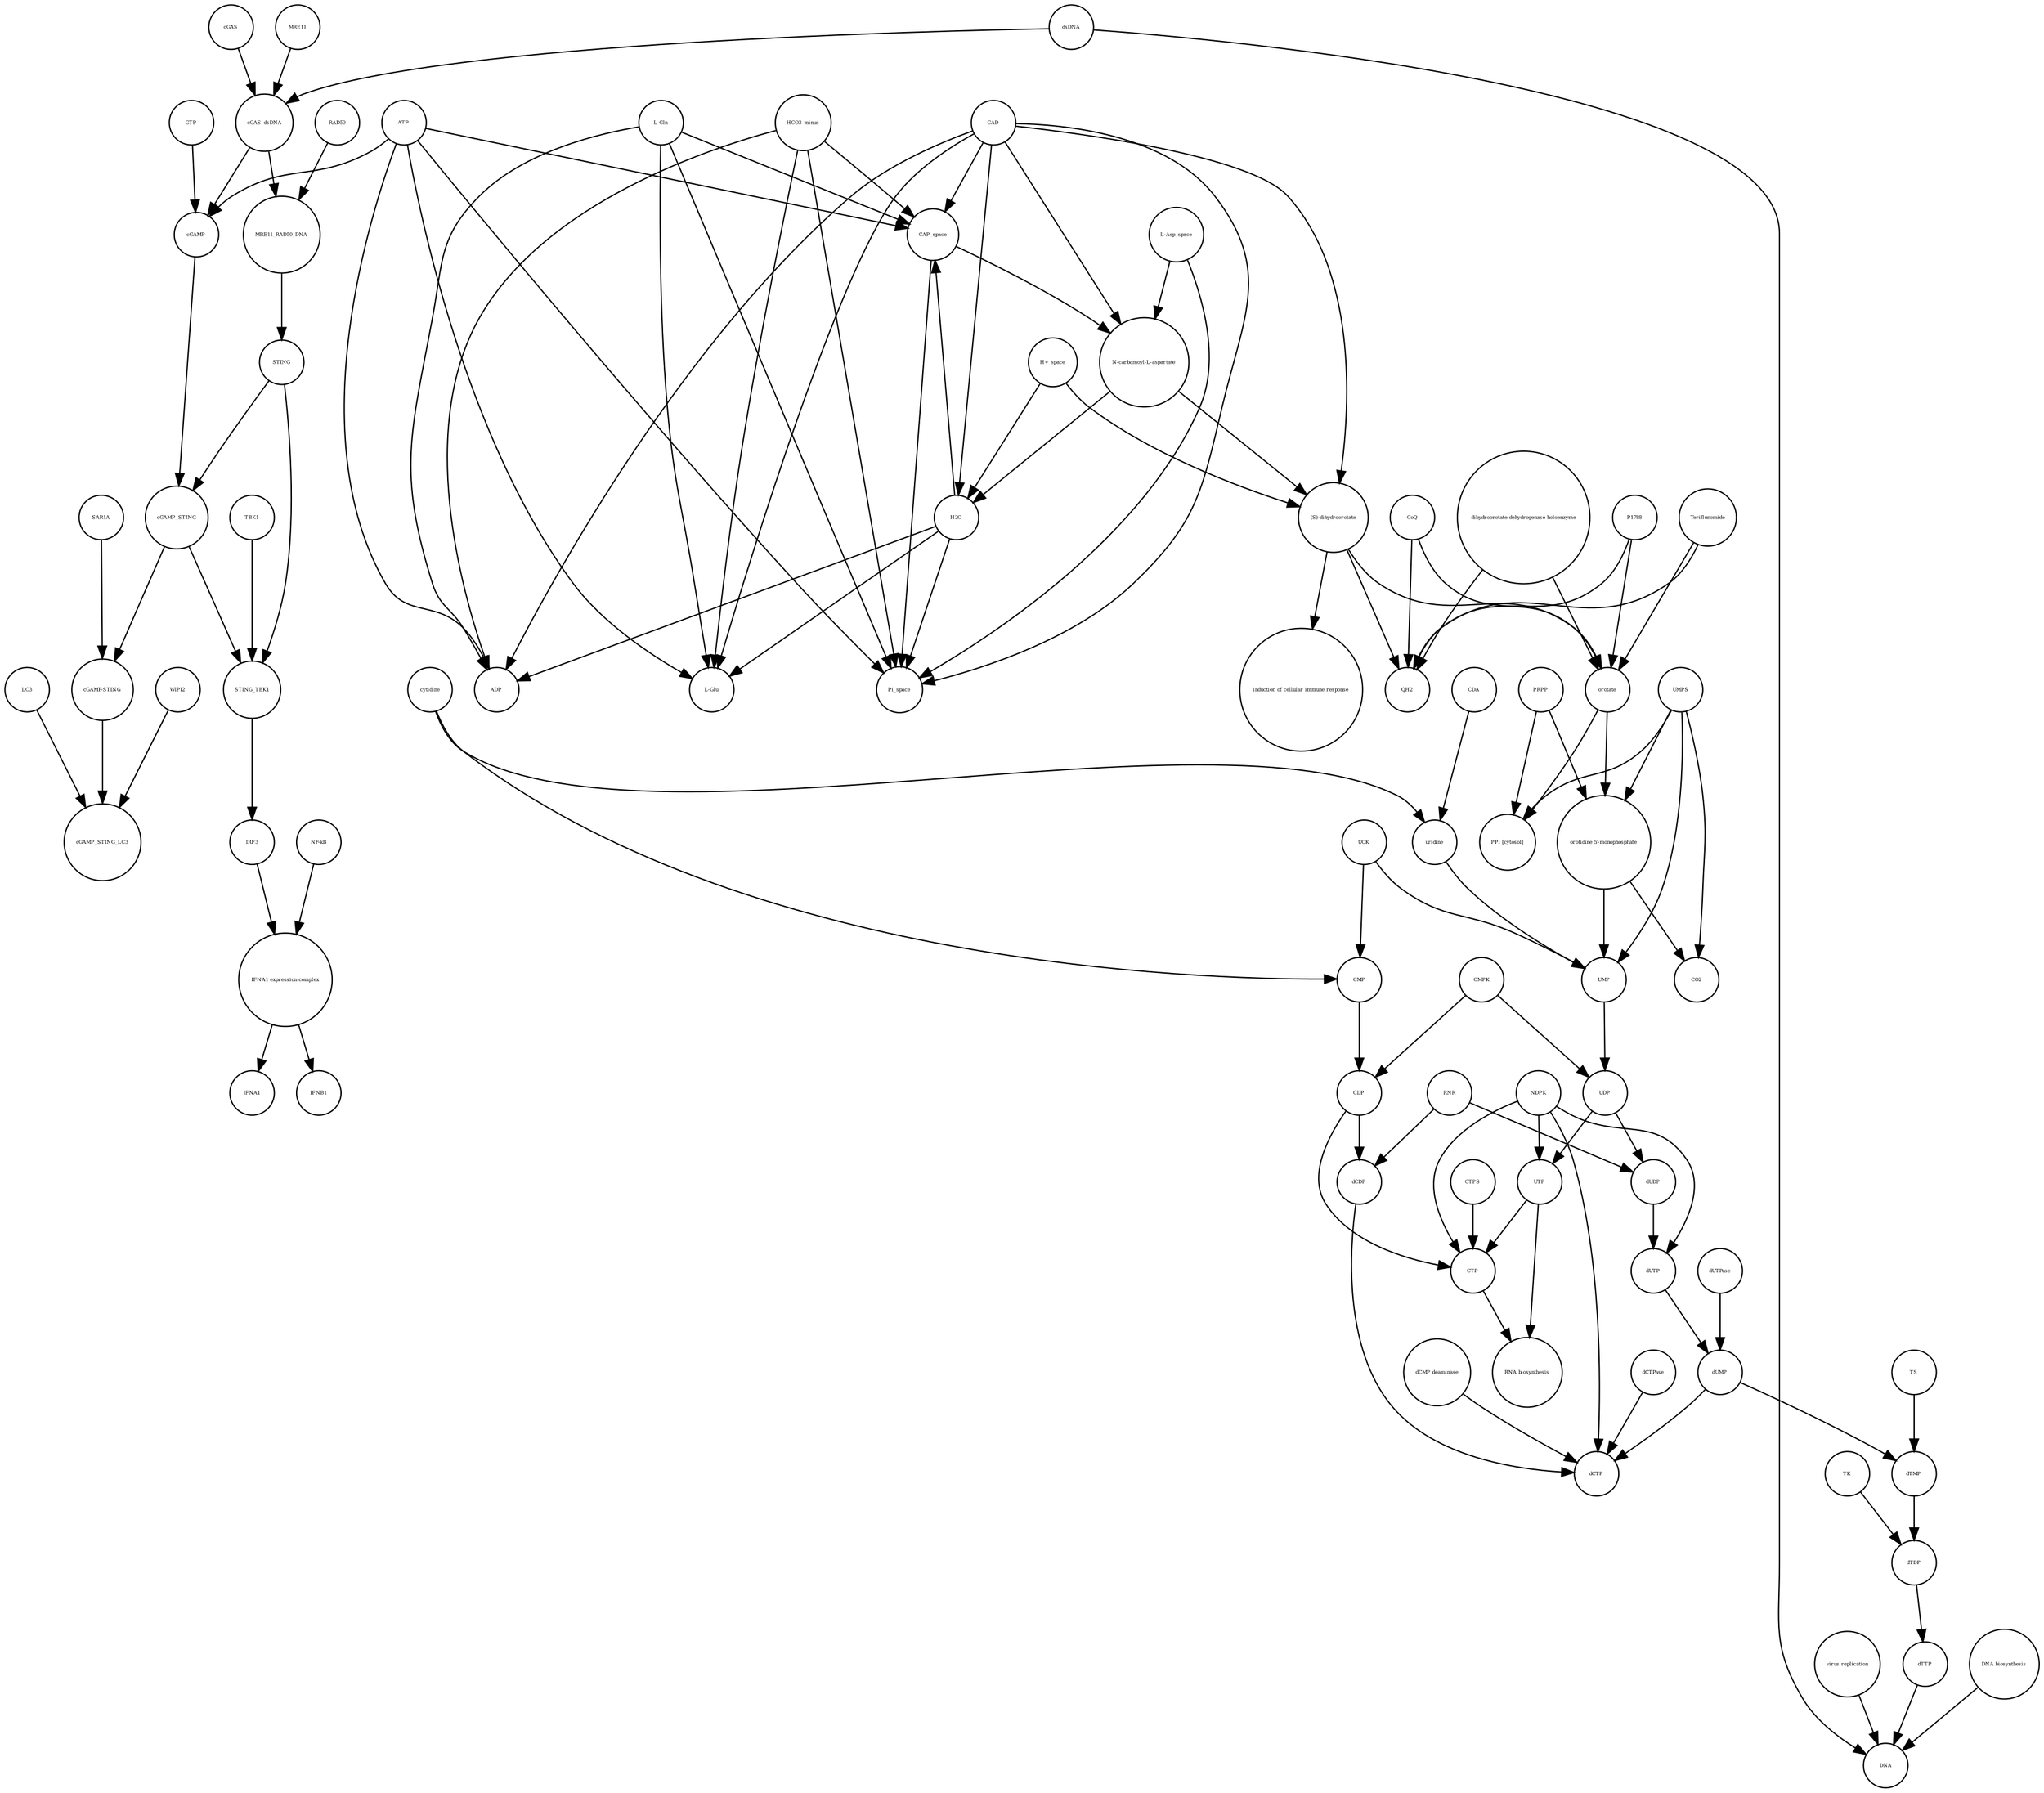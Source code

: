 strict digraph  {
UTP [annotation="", bipartite=0, cls="simple chemical", fontsize=4, label=UTP, shape=circle];
"RNA biosynthesis" [annotation="urn_miriam_obo.go_GO%3A0032774", bipartite=0, cls=phenotype, fontsize=4, label="RNA biosynthesis", shape=circle];
CTP [annotation="", bipartite=0, cls="simple chemical", fontsize=4, label=CTP, shape=circle];
"(S)-dihydroorotate" [annotation="", bipartite=0, cls="simple chemical", fontsize=4, label="(S)-dihydroorotate", shape=circle];
"induction of cellular immune response" [annotation="", bipartite=0, cls=phenotype, fontsize=4, label="induction of cellular immune response", shape=circle];
ADP [annotation="", bipartite=0, cls="simple chemical", fontsize=4, label=ADP, shape=circle];
UCK [annotation="", bipartite=0, cls=macromolecule, fontsize=4, label=UCK, shape=circle];
dTDP [annotation="", bipartite=0, cls="simple chemical", fontsize=4, label=dTDP, shape=circle];
UDP [annotation="", bipartite=0, cls="simple chemical", fontsize=4, label=UDP, shape=circle];
dCTPase [annotation="", bipartite=0, cls=macromolecule, fontsize=4, label=dCTPase, shape=circle];
MRE11 [annotation="", bipartite=0, cls="macromolecule multimer", fontsize=4, label=MRE11, shape=circle];
cGAMP [annotation="", bipartite=0, cls="simple chemical", fontsize=4, label=cGAMP, shape=circle];
SAR1A [annotation="", bipartite=0, cls=macromolecule, fontsize=4, label=SAR1A, shape=circle];
"L-Glu" [annotation="", bipartite=0, cls="simple chemical", fontsize=4, label="L-Glu", shape=circle];
P1788 [annotation="", bipartite=0, cls="simple chemical", fontsize=4, label=P1788, shape=circle];
"virus replication" [annotation="", bipartite=0, cls=phenotype, fontsize=4, label="virus replication", shape=circle];
Pi_space [annotation="", bipartite=0, cls="simple chemical", fontsize=4, label=Pi_space, shape=circle];
CO2 [annotation="", bipartite=0, cls="simple chemical", fontsize=4, label=CO2, shape=circle];
dCDP [annotation="", bipartite=0, cls="simple chemical", fontsize=4, label=dCDP, shape=circle];
CMP [annotation="", bipartite=0, cls="simple chemical", fontsize=4, label=CMP, shape=circle];
CTPS [annotation="", bipartite=0, cls=macromolecule, fontsize=4, label=CTPS, shape=circle];
IFNB1 [annotation="", bipartite=0, cls="nucleic acid feature", fontsize=4, label=IFNB1, shape=circle];
PRPP [annotation="", bipartite=0, cls="simple chemical", fontsize=4, label=PRPP, shape=circle];
dUDP [annotation="", bipartite=0, cls="simple chemical", fontsize=4, label=dUDP, shape=circle];
dUTPase [annotation="", bipartite=0, cls=macromolecule, fontsize=4, label=dUTPase, shape=circle];
STING [annotation="", bipartite=0, cls="macromolecule multimer", fontsize=4, label=STING, shape=circle];
H2O [annotation="", bipartite=0, cls="simple chemical", fontsize=4, label=H2O, shape=circle];
CDP [annotation="", bipartite=0, cls="simple chemical", fontsize=4, label=CDP, shape=circle];
"cGAMP-STING" [annotation="", bipartite=0, cls=complex, fontsize=4, label="cGAMP-STING", shape=circle];
dsDNA [annotation="", bipartite=0, cls="simple chemical", fontsize=4, label=dsDNA, shape=circle];
IRF3 [annotation="", bipartite=0, cls="macromolecule multimer", fontsize=4, label=IRF3, shape=circle];
Teriflunomide [annotation="", bipartite=0, cls="simple chemical", fontsize=4, label=Teriflunomide, shape=circle];
CMPK [annotation="", bipartite=0, cls=macromolecule, fontsize=4, label=CMPK, shape=circle];
CoQ [annotation="", bipartite=0, cls="simple chemical", fontsize=4, label=CoQ, shape=circle];
UMPS [annotation="", bipartite=0, cls="macromolecule multimer", fontsize=4, label=UMPS, shape=circle];
TS [annotation="", bipartite=0, cls=macromolecule, fontsize=4, label=TS, shape=circle];
dUTP [annotation="", bipartite=0, cls="simple chemical", fontsize=4, label=dUTP, shape=circle];
cytidine [annotation="", bipartite=0, cls="simple chemical", fontsize=4, label=cytidine, shape=circle];
WIPI2 [annotation="", bipartite=0, cls=macromolecule, fontsize=4, label=WIPI2, shape=circle];
CDA [annotation="", bipartite=0, cls=macromolecule, fontsize=4, label=CDA, shape=circle];
cGAS [annotation="", bipartite=0, cls=macromolecule, fontsize=4, label=cGAS, shape=circle];
dCTP [annotation="", bipartite=0, cls="simple chemical", fontsize=4, label=dCTP, shape=circle];
LC3 [annotation="", bipartite=0, cls=macromolecule, fontsize=4, label=LC3, shape=circle];
TBK1 [annotation="", bipartite=0, cls=macromolecule, fontsize=4, label=TBK1, shape=circle];
"NF-kB" [annotation="", bipartite=0, cls=complex, fontsize=4, label="NF-kB", shape=circle];
QH2 [annotation="", bipartite=0, cls="simple chemical", fontsize=4, label=QH2, shape=circle];
dTMP [annotation="", bipartite=0, cls="simple chemical", fontsize=4, label=dTMP, shape=circle];
uridine [annotation="", bipartite=0, cls="simple chemical", fontsize=4, label=uridine, shape=circle];
GTP [annotation="", bipartite=0, cls="simple chemical", fontsize=4, label=GTP, shape=circle];
cGAMP_STING_LC3 [annotation="", bipartite=0, cls=complex, fontsize=4, label=cGAMP_STING_LC3, shape=circle];
UMP [annotation="", bipartite=0, cls="simple chemical", fontsize=4, label=UMP, shape=circle];
ATP [annotation="", bipartite=0, cls="simple chemical", fontsize=4, label=ATP, shape=circle];
"N-carbamoyl-L-aspartate" [annotation="", bipartite=0, cls="simple chemical", fontsize=4, label="N-carbamoyl-L-aspartate", shape=circle];
orotate [annotation="", bipartite=0, cls="simple chemical", fontsize=4, label=orotate, shape=circle];
"DNA biosynthesis" [annotation="urn_miriam_obo.go_GO%3A0071897", bipartite=0, cls=phenotype, fontsize=4, label="DNA biosynthesis", shape=circle];
"orotidine 5'-monophosphate" [annotation="", bipartite=0, cls="simple chemical", fontsize=4, label="orotidine 5'-monophosphate", shape=circle];
STING_TBK1 [annotation="", bipartite=0, cls=complex, fontsize=4, label=STING_TBK1, shape=circle];
CAP_space [annotation="", bipartite=0, cls="simple chemical", fontsize=4, label=CAP_space, shape=circle];
NDPK [annotation="", bipartite=0, cls=macromolecule, fontsize=4, label=NDPK, shape=circle];
"dihydroorotate dehydrogenase holoenzyme" [annotation="", bipartite=0, cls="simple chemical", fontsize=4, label="dihydroorotate dehydrogenase holoenzyme", shape=circle];
HCO3_minus [annotation="", bipartite=0, cls="simple chemical", fontsize=4, label=HCO3_minus, shape=circle];
RNR [annotation="", bipartite=0, cls=macromolecule, fontsize=4, label=RNR, shape=circle];
cGAS_dsDNA [annotation="", bipartite=0, cls=complex, fontsize=4, label=cGAS_dsDNA, shape=circle];
TK [annotation="", bipartite=0, cls=macromolecule, fontsize=4, label=TK, shape=circle];
"IFNA1 expression complex" [annotation="", bipartite=0, cls=complex, fontsize=4, label="IFNA1 expression complex", shape=circle];
DNA [annotation="", bipartite=0, cls="nucleic acid feature", fontsize=4, label=DNA, shape=circle];
"L-Asp_space" [annotation="", bipartite=0, cls="simple chemical", fontsize=4, label="L-Asp_space", shape=circle];
CAD [annotation="", bipartite=0, cls=macromolecule, fontsize=4, label=CAD, shape=circle];
dTTP [annotation="", bipartite=0, cls="simple chemical", fontsize=4, label=dTTP, shape=circle];
"PPi [cytosol]" [annotation="", bipartite=0, cls="simple chemical", fontsize=4, label="PPi [cytosol]", shape=circle];
RAD50 [annotation="", bipartite=0, cls="macromolecule multimer", fontsize=4, label=RAD50, shape=circle];
MRE11_RAD50_DNA [annotation="", bipartite=0, cls=complex, fontsize=4, label=MRE11_RAD50_DNA, shape=circle];
IFNA1 [annotation="", bipartite=0, cls="nucleic acid feature", fontsize=4, label=IFNA1, shape=circle];
"H+_space" [annotation="", bipartite=0, cls="simple chemical", fontsize=4, label="H+_space", shape=circle];
dUMP [annotation="", bipartite=0, cls="simple chemical", fontsize=4, label=dUMP, shape=circle];
"dCMP deaminase" [annotation="", bipartite=0, cls=macromolecule, fontsize=4, label="dCMP deaminase", shape=circle];
"L-Gln" [annotation="", bipartite=0, cls="simple chemical", fontsize=4, label="L-Gln", shape=circle];
cGAMP_STING [annotation="", bipartite=0, cls=complex, fontsize=4, label=cGAMP_STING, shape=circle];
UTP -> "RNA biosynthesis"  [annotation="", interaction_type="necessary stimulation"];
UTP -> CTP  [annotation="", interaction_type=production];
CTP -> "RNA biosynthesis"  [annotation="", interaction_type="necessary stimulation"];
"(S)-dihydroorotate" -> "induction of cellular immune response"  [annotation="", interaction_type="necessary stimulation"];
"(S)-dihydroorotate" -> orotate  [annotation="", interaction_type=production];
"(S)-dihydroorotate" -> QH2  [annotation="", interaction_type=production];
UCK -> CMP  [annotation="", interaction_type=catalysis];
UCK -> UMP  [annotation="", interaction_type=catalysis];
dTDP -> dTTP  [annotation="", interaction_type=production];
UDP -> dUDP  [annotation="", interaction_type=production];
UDP -> UTP  [annotation="", interaction_type=production];
dCTPase -> dCTP  [annotation="", interaction_type=catalysis];
MRE11 -> cGAS_dsDNA  [annotation="", interaction_type=production];
cGAMP -> cGAMP_STING  [annotation="", interaction_type=production];
SAR1A -> "cGAMP-STING"  [annotation="", interaction_type=catalysis];
P1788 -> orotate  [annotation=urn_miriam_reactome_REACT_1698, interaction_type=inhibition];
P1788 -> QH2  [annotation=urn_miriam_reactome_REACT_1698, interaction_type=inhibition];
"virus replication" -> DNA  [annotation="", interaction_type=inhibition];
dCDP -> dCTP  [annotation="", interaction_type=production];
CMP -> CDP  [annotation="", interaction_type=production];
CTPS -> CTP  [annotation="", interaction_type=catalysis];
PRPP -> "orotidine 5'-monophosphate"  [annotation="", interaction_type=production];
PRPP -> "PPi [cytosol]"  [annotation="", interaction_type=production];
dUDP -> dUTP  [annotation="", interaction_type=production];
dUTPase -> dUMP  [annotation="", interaction_type=catalysis];
STING -> cGAMP_STING  [annotation="", interaction_type=production];
STING -> STING_TBK1  [annotation="", interaction_type=production];
H2O -> CAP_space  [annotation="", interaction_type=production];
H2O -> Pi_space  [annotation="", interaction_type=production];
H2O -> ADP  [annotation="", interaction_type=production];
H2O -> "L-Glu"  [annotation="", interaction_type=production];
CDP -> dCDP  [annotation="", interaction_type=production];
CDP -> CTP  [annotation="", interaction_type=production];
"cGAMP-STING" -> cGAMP_STING_LC3  [annotation="", interaction_type=production];
dsDNA -> cGAS_dsDNA  [annotation="", interaction_type=production];
dsDNA -> DNA  [annotation="", interaction_type=production];
IRF3 -> "IFNA1 expression complex"  [annotation="", interaction_type=production];
Teriflunomide -> orotate  [annotation=urn_miriam_reactome_REACT_1698, interaction_type=inhibition];
Teriflunomide -> QH2  [annotation=urn_miriam_reactome_REACT_1698, interaction_type=inhibition];
CMPK -> CDP  [annotation="", interaction_type=catalysis];
CMPK -> UDP  [annotation="", interaction_type=catalysis];
CoQ -> orotate  [annotation="", interaction_type=production];
CoQ -> QH2  [annotation="", interaction_type=production];
UMPS -> "orotidine 5'-monophosphate"  [annotation=urn_miriam_reactome_REACT_1698, interaction_type=catalysis];
UMPS -> "PPi [cytosol]"  [annotation=urn_miriam_reactome_REACT_1698, interaction_type=catalysis];
UMPS -> UMP  [annotation=urn_miriam_reactome_REACT_1698, interaction_type=catalysis];
UMPS -> CO2  [annotation=urn_miriam_reactome_REACT_1698, interaction_type=catalysis];
TS -> dTMP  [annotation="", interaction_type=catalysis];
dUTP -> dUMP  [annotation="", interaction_type=production];
cytidine -> uridine  [annotation="", interaction_type=production];
cytidine -> CMP  [annotation="", interaction_type=production];
WIPI2 -> cGAMP_STING_LC3  [annotation="", interaction_type=catalysis];
CDA -> uridine  [annotation="", interaction_type=catalysis];
cGAS -> cGAS_dsDNA  [annotation="", interaction_type=production];
LC3 -> cGAMP_STING_LC3  [annotation="", interaction_type=production];
TBK1 -> STING_TBK1  [annotation="", interaction_type=production];
"NF-kB" -> "IFNA1 expression complex"  [annotation="", interaction_type=production];
dTMP -> dTDP  [annotation="", interaction_type=production];
uridine -> UMP  [annotation="", interaction_type=production];
GTP -> cGAMP  [annotation="", interaction_type=production];
UMP -> UDP  [annotation="", interaction_type=production];
ATP -> ADP  [annotation="", interaction_type=production];
ATP -> "L-Glu"  [annotation="", interaction_type=production];
ATP -> Pi_space  [annotation="", interaction_type=production];
ATP -> CAP_space  [annotation="", interaction_type=production];
ATP -> cGAMP  [annotation="", interaction_type=production];
"N-carbamoyl-L-aspartate" -> H2O  [annotation="", interaction_type=production];
"N-carbamoyl-L-aspartate" -> "(S)-dihydroorotate"  [annotation="", interaction_type=production];
orotate -> "orotidine 5'-monophosphate"  [annotation="", interaction_type=production];
orotate -> "PPi [cytosol]"  [annotation="", interaction_type=production];
"DNA biosynthesis" -> DNA  [annotation="", interaction_type=catalysis];
"orotidine 5'-monophosphate" -> UMP  [annotation="", interaction_type=production];
"orotidine 5'-monophosphate" -> CO2  [annotation="", interaction_type=production];
STING_TBK1 -> IRF3  [annotation="", interaction_type=catalysis];
CAP_space -> Pi_space  [annotation="", interaction_type=production];
CAP_space -> "N-carbamoyl-L-aspartate"  [annotation="", interaction_type=production];
NDPK -> CTP  [annotation="", interaction_type=catalysis];
NDPK -> UTP  [annotation="", interaction_type=catalysis];
NDPK -> dCTP  [annotation="", interaction_type=catalysis];
NDPK -> dUTP  [annotation="", interaction_type=catalysis];
"dihydroorotate dehydrogenase holoenzyme" -> orotate  [annotation=urn_miriam_reactome_REACT_1698, interaction_type=catalysis];
"dihydroorotate dehydrogenase holoenzyme" -> QH2  [annotation=urn_miriam_reactome_REACT_1698, interaction_type=catalysis];
HCO3_minus -> CAP_space  [annotation="", interaction_type=production];
HCO3_minus -> Pi_space  [annotation="", interaction_type=production];
HCO3_minus -> ADP  [annotation="", interaction_type=production];
HCO3_minus -> "L-Glu"  [annotation="", interaction_type=production];
RNR -> dUDP  [annotation="", interaction_type=catalysis];
RNR -> dCDP  [annotation="", interaction_type=catalysis];
cGAS_dsDNA -> MRE11_RAD50_DNA  [annotation="", interaction_type=production];
cGAS_dsDNA -> cGAMP  [annotation="", interaction_type=catalysis];
TK -> dTDP  [annotation="", interaction_type=catalysis];
"IFNA1 expression complex" -> IFNB1  [annotation="", interaction_type=stimulation];
"IFNA1 expression complex" -> IFNA1  [annotation="", interaction_type=stimulation];
"L-Asp_space" -> Pi_space  [annotation="", interaction_type=production];
"L-Asp_space" -> "N-carbamoyl-L-aspartate"  [annotation="", interaction_type=production];
CAD -> ADP  [annotation=urn_miriam_reactome_REACT_1698, interaction_type=catalysis];
CAD -> "L-Glu"  [annotation=urn_miriam_reactome_REACT_1698, interaction_type=catalysis];
CAD -> Pi_space  [annotation=urn_miriam_reactome_REACT_1698, interaction_type=catalysis];
CAD -> CAP_space  [annotation=urn_miriam_reactome_REACT_1698, interaction_type=catalysis];
CAD -> H2O  [annotation=urn_miriam_reactome_REACT_1698, interaction_type=catalysis];
CAD -> "(S)-dihydroorotate"  [annotation=urn_miriam_reactome_REACT_1698, interaction_type=catalysis];
CAD -> "N-carbamoyl-L-aspartate"  [annotation=urn_miriam_reactome_REACT_1698, interaction_type=catalysis];
dTTP -> DNA  [annotation="", interaction_type=production];
RAD50 -> MRE11_RAD50_DNA  [annotation="", interaction_type=production];
MRE11_RAD50_DNA -> STING  [annotation="", interaction_type=catalysis];
"H+_space" -> H2O  [annotation="", interaction_type=production];
"H+_space" -> "(S)-dihydroorotate"  [annotation="", interaction_type=production];
dUMP -> dCTP  [annotation="", interaction_type=production];
dUMP -> dTMP  [annotation="", interaction_type=production];
"dCMP deaminase" -> dCTP  [annotation="", interaction_type=catalysis];
"L-Gln" -> CAP_space  [annotation="", interaction_type=production];
"L-Gln" -> Pi_space  [annotation="", interaction_type=production];
"L-Gln" -> ADP  [annotation="", interaction_type=production];
"L-Gln" -> "L-Glu"  [annotation="", interaction_type=production];
cGAMP_STING -> STING_TBK1  [annotation="", interaction_type=production];
cGAMP_STING -> "cGAMP-STING"  [annotation="", interaction_type=production];
}
